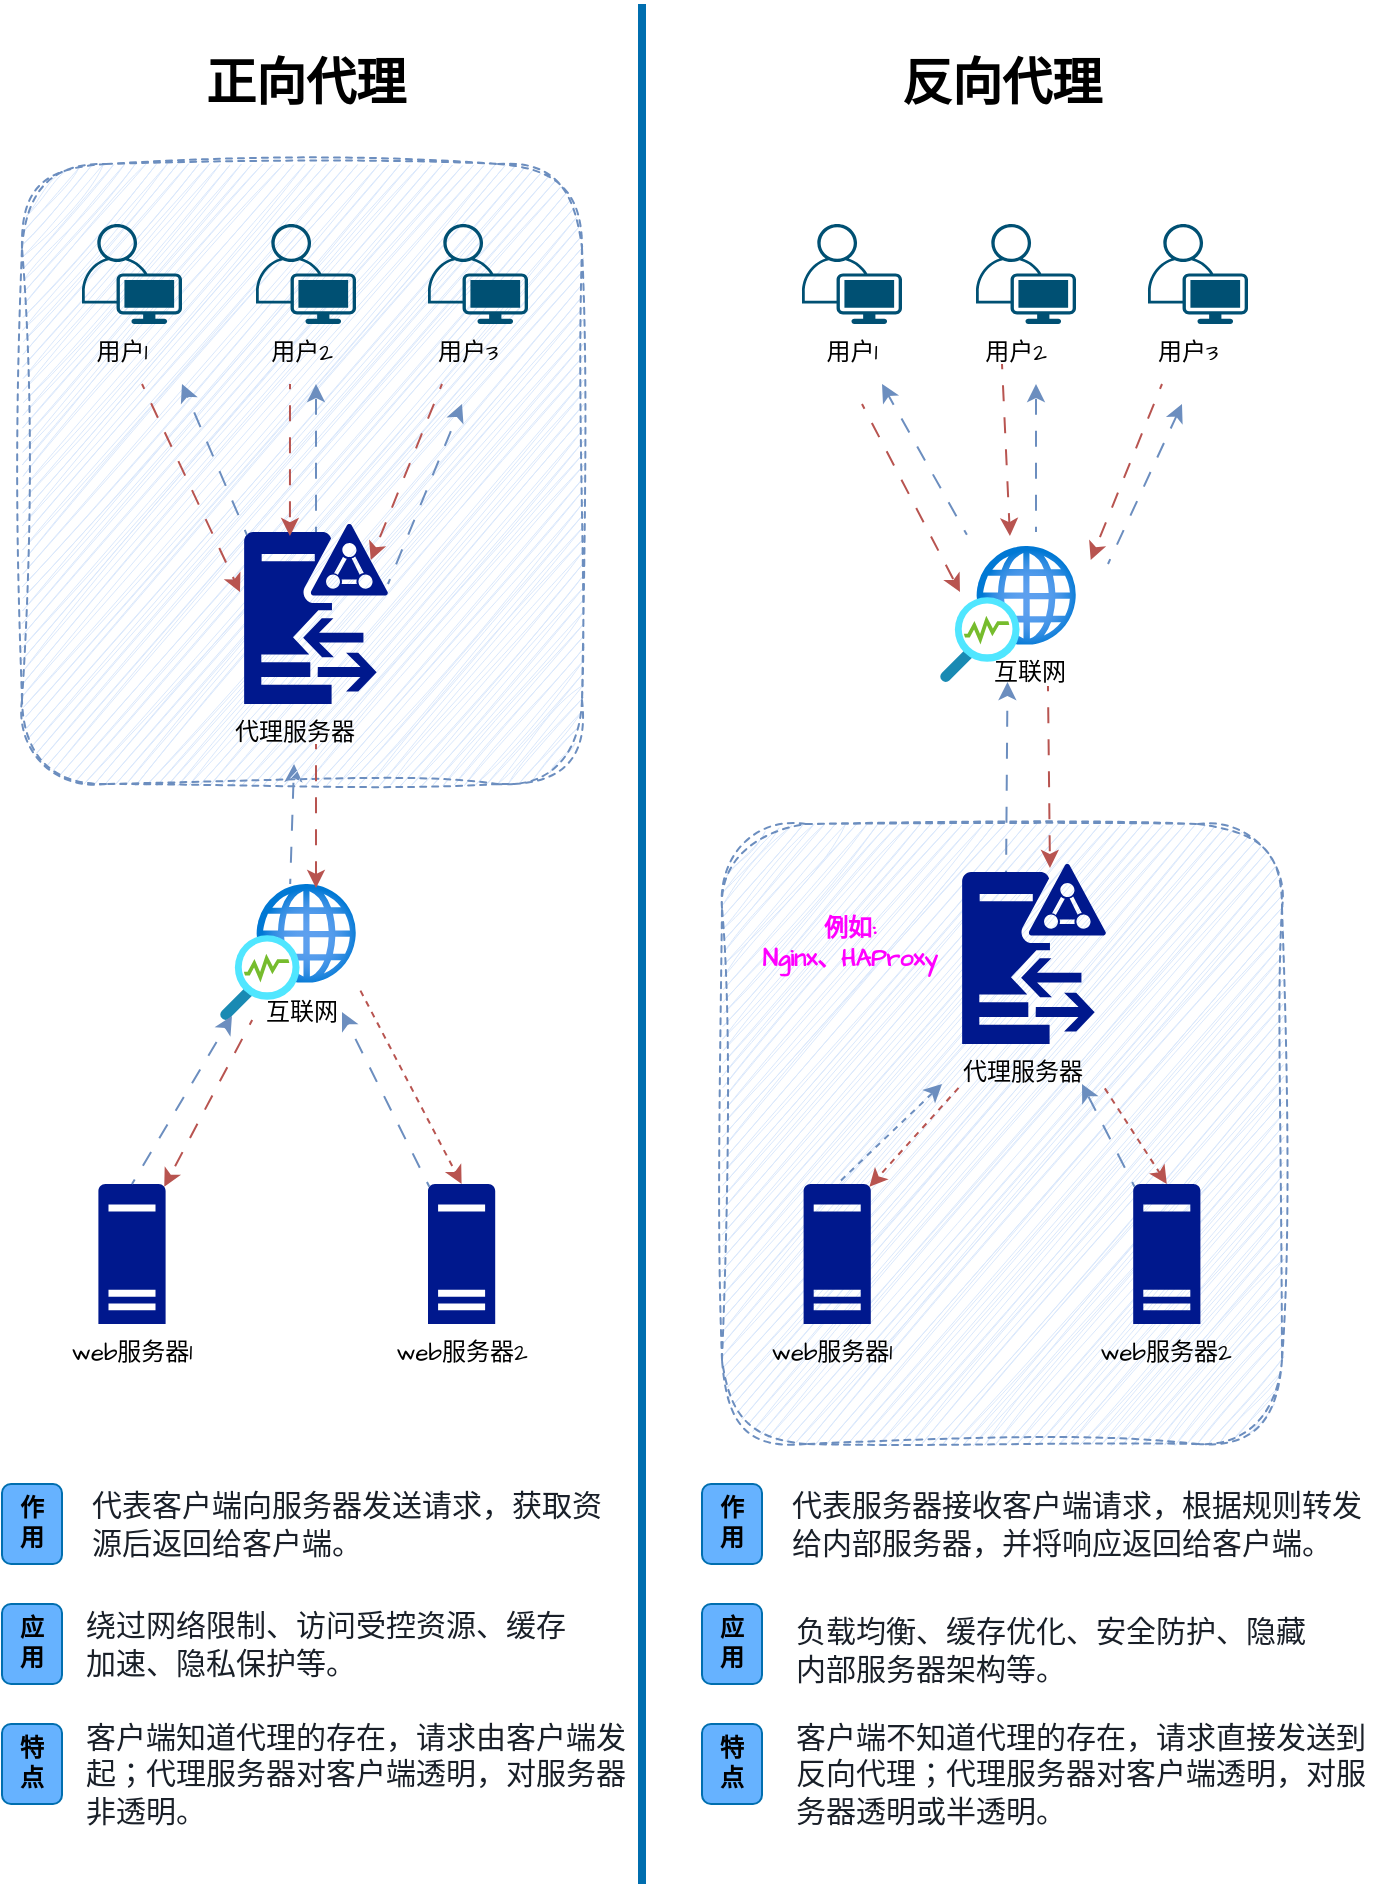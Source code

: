 <mxfile version="24.8.3">
  <diagram name="第 1 页" id="wM19efWY_wCf7CkMUwO7">
    <mxGraphModel dx="1710" dy="1083" grid="1" gridSize="10" guides="1" tooltips="1" connect="1" arrows="1" fold="1" page="1" pageScale="1" pageWidth="827" pageHeight="1169" math="0" shadow="0">
      <root>
        <mxCell id="0" />
        <mxCell id="1" parent="0" />
        <mxCell id="pKUqhJFQ7Gz_laTUtSQL-4" value="" style="points=[[0.35,0,0],[0.98,0.51,0],[1,0.71,0],[0.67,1,0],[0,0.795,0],[0,0.65,0]];verticalLabelPosition=bottom;sketch=0;html=1;verticalAlign=top;aspect=fixed;align=center;pointerEvents=1;shape=mxgraph.cisco19.user;fillColor=#005073;strokeColor=none;hachureGap=4;jiggle=2;curveFitting=1;fontFamily=Architects Daughter;fontSource=https%3A%2F%2Ffonts.googleapis.com%2Fcss%3Ffamily%3DArchitects%2BDaughter;" vertex="1" parent="1">
          <mxGeometry x="480" y="210" width="50" height="50" as="geometry" />
        </mxCell>
        <mxCell id="pKUqhJFQ7Gz_laTUtSQL-5" value="" style="points=[[0.35,0,0],[0.98,0.51,0],[1,0.71,0],[0.67,1,0],[0,0.795,0],[0,0.65,0]];verticalLabelPosition=bottom;sketch=0;html=1;verticalAlign=top;aspect=fixed;align=center;pointerEvents=1;shape=mxgraph.cisco19.user;fillColor=#005073;strokeColor=none;hachureGap=4;jiggle=2;curveFitting=1;fontFamily=Architects Daughter;fontSource=https%3A%2F%2Ffonts.googleapis.com%2Fcss%3Ffamily%3DArchitects%2BDaughter;" vertex="1" parent="1">
          <mxGeometry x="653" y="210" width="50" height="50" as="geometry" />
        </mxCell>
        <mxCell id="pKUqhJFQ7Gz_laTUtSQL-6" value="" style="points=[[0.35,0,0],[0.98,0.51,0],[1,0.71,0],[0.67,1,0],[0,0.795,0],[0,0.65,0]];verticalLabelPosition=bottom;sketch=0;html=1;verticalAlign=top;aspect=fixed;align=center;pointerEvents=1;shape=mxgraph.cisco19.user;fillColor=#005073;strokeColor=none;hachureGap=4;jiggle=2;curveFitting=1;fontFamily=Architects Daughter;fontSource=https%3A%2F%2Ffonts.googleapis.com%2Fcss%3Ffamily%3DArchitects%2BDaughter;" vertex="1" parent="1">
          <mxGeometry x="567" y="210" width="50" height="50" as="geometry" />
        </mxCell>
        <mxCell id="pKUqhJFQ7Gz_laTUtSQL-36" value="" style="rounded=0;hachureGap=4;orthogonalLoop=1;jettySize=auto;html=1;fontFamily=Architects Daughter;fontSource=https%3A%2F%2Ffonts.googleapis.com%2Fcss%3Ffamily%3DArchitects%2BDaughter;flowAnimation=1;fillColor=#dae8fc;strokeColor=#6c8ebf;" edge="1" parent="1" source="pKUqhJFQ7Gz_laTUtSQL-12" target="pKUqhJFQ7Gz_laTUtSQL-66">
          <mxGeometry relative="1" as="geometry">
            <mxPoint x="160" y="520" as="targetPoint" />
          </mxGeometry>
        </mxCell>
        <mxCell id="pKUqhJFQ7Gz_laTUtSQL-12" value="" style="image;aspect=fixed;html=1;points=[];align=center;fontSize=12;image=img/lib/azure2/networking/Network_Watcher.svg;sketch=1;hachureGap=4;jiggle=2;curveFitting=1;fontFamily=Architects Daughter;fontSource=https%3A%2F%2Ffonts.googleapis.com%2Fcss%3Ffamily%3DArchitects%2BDaughter;" vertex="1" parent="1">
          <mxGeometry x="189" y="540" width="68" height="68" as="geometry" />
        </mxCell>
        <mxCell id="pKUqhJFQ7Gz_laTUtSQL-14" value="" style="sketch=0;aspect=fixed;pointerEvents=1;shadow=0;dashed=0;html=1;strokeColor=none;labelPosition=center;verticalLabelPosition=bottom;verticalAlign=top;align=center;fillColor=#00188D;shape=mxgraph.mscae.enterprise.server_generic;hachureGap=4;jiggle=2;curveFitting=1;fontFamily=Architects Daughter;fontSource=https%3A%2F%2Ffonts.googleapis.com%2Fcss%3Ffamily%3DArchitects%2BDaughter;" vertex="1" parent="1">
          <mxGeometry x="128.2" y="690" width="33.6" height="70" as="geometry" />
        </mxCell>
        <mxCell id="pKUqhJFQ7Gz_laTUtSQL-15" value="" style="sketch=0;aspect=fixed;pointerEvents=1;shadow=0;dashed=0;html=1;strokeColor=none;labelPosition=center;verticalLabelPosition=bottom;verticalAlign=top;align=center;fillColor=#00188D;shape=mxgraph.mscae.enterprise.server_generic;hachureGap=4;jiggle=2;curveFitting=1;fontFamily=Architects Daughter;fontSource=https%3A%2F%2Ffonts.googleapis.com%2Fcss%3Ffamily%3DArchitects%2BDaughter;" vertex="1" parent="1">
          <mxGeometry x="293" y="690" width="33.6" height="70" as="geometry" />
        </mxCell>
        <mxCell id="pKUqhJFQ7Gz_laTUtSQL-16" style="rounded=0;hachureGap=4;orthogonalLoop=1;jettySize=auto;html=1;fontFamily=Architects Daughter;fontSource=https%3A%2F%2Ffonts.googleapis.com%2Fcss%3Ffamily%3DArchitects%2BDaughter;flowAnimation=1;fillColor=#f8cecc;strokeColor=#b85450;entryX=-0.028;entryY=0.378;entryDx=0;entryDy=0;entryPerimeter=0;" edge="1" parent="1">
          <mxGeometry relative="1" as="geometry">
            <mxPoint x="510" y="300" as="sourcePoint" />
            <mxPoint x="558.984" y="394.02" as="targetPoint" />
          </mxGeometry>
        </mxCell>
        <mxCell id="pKUqhJFQ7Gz_laTUtSQL-17" style="rounded=0;hachureGap=4;orthogonalLoop=1;jettySize=auto;html=1;entryX=0.319;entryY=0.067;entryDx=0;entryDy=0;entryPerimeter=0;fontFamily=Architects Daughter;fontSource=https%3A%2F%2Ffonts.googleapis.com%2Fcss%3Ffamily%3DArchitects%2BDaughter;flowAnimation=1;fillColor=#f8cecc;strokeColor=#b85450;" edge="1" parent="1">
          <mxGeometry relative="1" as="geometry">
            <mxPoint x="580" y="280" as="sourcePoint" />
            <mxPoint x="583.968" y="366.03" as="targetPoint" />
          </mxGeometry>
        </mxCell>
        <mxCell id="pKUqhJFQ7Gz_laTUtSQL-18" style="rounded=0;hachureGap=4;orthogonalLoop=1;jettySize=auto;html=1;entryX=0.88;entryY=0.2;entryDx=0;entryDy=0;entryPerimeter=0;fontFamily=Architects Daughter;fontSource=https%3A%2F%2Ffonts.googleapis.com%2Fcss%3Ffamily%3DArchitects%2BDaughter;flowAnimation=1;fillColor=#f8cecc;strokeColor=#b85450;" edge="1" parent="1">
          <mxGeometry relative="1" as="geometry">
            <mxPoint x="660" y="290" as="sourcePoint" />
            <mxPoint x="624.36" y="378" as="targetPoint" />
          </mxGeometry>
        </mxCell>
        <mxCell id="pKUqhJFQ7Gz_laTUtSQL-21" style="rounded=0;hachureGap=4;orthogonalLoop=1;jettySize=auto;html=1;exitX=0.02;exitY=0.06;exitDx=0;exitDy=0;exitPerimeter=0;fontFamily=Architects Daughter;fontSource=https%3A%2F%2Ffonts.googleapis.com%2Fcss%3Ffamily%3DArchitects%2BDaughter;flowAnimation=1;fillColor=#dae8fc;strokeColor=#6c8ebf;" edge="1" parent="1">
          <mxGeometry relative="1" as="geometry">
            <mxPoint x="562.44" y="365.4" as="sourcePoint" />
            <mxPoint x="520" y="290" as="targetPoint" />
          </mxGeometry>
        </mxCell>
        <mxCell id="pKUqhJFQ7Gz_laTUtSQL-22" style="rounded=0;hachureGap=4;orthogonalLoop=1;jettySize=auto;html=1;fontFamily=Architects Daughter;fontSource=https%3A%2F%2Ffonts.googleapis.com%2Fcss%3Ffamily%3DArchitects%2BDaughter;flowAnimation=1;fillColor=#dae8fc;strokeColor=#6c8ebf;" edge="1" parent="1">
          <mxGeometry relative="1" as="geometry">
            <mxPoint x="633" y="380" as="sourcePoint" />
            <mxPoint x="670" y="300" as="targetPoint" />
          </mxGeometry>
        </mxCell>
        <mxCell id="pKUqhJFQ7Gz_laTUtSQL-24" value="" style="rounded=1;whiteSpace=wrap;html=1;sketch=1;hachureGap=4;jiggle=2;curveFitting=1;fontFamily=Architects Daughter;fontSource=https%3A%2F%2Ffonts.googleapis.com%2Fcss%3Ffamily%3DArchitects%2BDaughter;dashed=1;fillColor=#dae8fc;strokeColor=#6c8ebf;" vertex="1" parent="1">
          <mxGeometry x="90" y="180" width="280" height="310" as="geometry" />
        </mxCell>
        <mxCell id="pKUqhJFQ7Gz_laTUtSQL-25" value="" style="points=[[0.35,0,0],[0.98,0.51,0],[1,0.71,0],[0.67,1,0],[0,0.795,0],[0,0.65,0]];verticalLabelPosition=bottom;sketch=0;html=1;verticalAlign=top;aspect=fixed;align=center;pointerEvents=1;shape=mxgraph.cisco19.user;fillColor=#005073;strokeColor=none;hachureGap=4;jiggle=2;curveFitting=1;fontFamily=Architects Daughter;fontSource=https%3A%2F%2Ffonts.googleapis.com%2Fcss%3Ffamily%3DArchitects%2BDaughter;" vertex="1" parent="1">
          <mxGeometry x="120" y="210" width="50" height="50" as="geometry" />
        </mxCell>
        <mxCell id="pKUqhJFQ7Gz_laTUtSQL-26" value="" style="points=[[0.35,0,0],[0.98,0.51,0],[1,0.71,0],[0.67,1,0],[0,0.795,0],[0,0.65,0]];verticalLabelPosition=bottom;sketch=0;html=1;verticalAlign=top;aspect=fixed;align=center;pointerEvents=1;shape=mxgraph.cisco19.user;fillColor=#005073;strokeColor=none;hachureGap=4;jiggle=2;curveFitting=1;fontFamily=Architects Daughter;fontSource=https%3A%2F%2Ffonts.googleapis.com%2Fcss%3Ffamily%3DArchitects%2BDaughter;" vertex="1" parent="1">
          <mxGeometry x="293" y="210" width="50" height="50" as="geometry" />
        </mxCell>
        <mxCell id="pKUqhJFQ7Gz_laTUtSQL-27" value="" style="points=[[0.35,0,0],[0.98,0.51,0],[1,0.71,0],[0.67,1,0],[0,0.795,0],[0,0.65,0]];verticalLabelPosition=bottom;sketch=0;html=1;verticalAlign=top;aspect=fixed;align=center;pointerEvents=1;shape=mxgraph.cisco19.user;fillColor=#005073;strokeColor=none;hachureGap=4;jiggle=2;curveFitting=1;fontFamily=Architects Daughter;fontSource=https%3A%2F%2Ffonts.googleapis.com%2Fcss%3Ffamily%3DArchitects%2BDaughter;" vertex="1" parent="1">
          <mxGeometry x="207" y="210" width="50" height="50" as="geometry" />
        </mxCell>
        <mxCell id="pKUqhJFQ7Gz_laTUtSQL-35" style="rounded=0;hachureGap=4;orthogonalLoop=1;jettySize=auto;html=1;fontFamily=Architects Daughter;fontSource=https%3A%2F%2Ffonts.googleapis.com%2Fcss%3Ffamily%3DArchitects%2BDaughter;entryX=0.706;entryY=0.029;entryDx=0;entryDy=0;entryPerimeter=0;flowAnimation=1;fillColor=#f8cecc;strokeColor=#b85450;" edge="1" parent="1" target="pKUqhJFQ7Gz_laTUtSQL-12">
          <mxGeometry relative="1" as="geometry">
            <mxPoint x="237" y="470" as="sourcePoint" />
          </mxGeometry>
        </mxCell>
        <mxCell id="pKUqhJFQ7Gz_laTUtSQL-28" value="" style="sketch=0;aspect=fixed;pointerEvents=1;shadow=0;dashed=0;html=1;strokeColor=none;labelPosition=center;verticalLabelPosition=bottom;verticalAlign=top;align=center;fillColor=#00188D;shape=mxgraph.mscae.enterprise.d;hachureGap=4;jiggle=2;curveFitting=1;fontFamily=Architects Daughter;fontSource=https%3A%2F%2Ffonts.googleapis.com%2Fcss%3Ffamily%3DArchitects%2BDaughter;" vertex="1" parent="1">
          <mxGeometry x="201" y="360" width="72" height="90" as="geometry" />
        </mxCell>
        <mxCell id="pKUqhJFQ7Gz_laTUtSQL-29" style="rounded=0;hachureGap=4;orthogonalLoop=1;jettySize=auto;html=1;fontFamily=Architects Daughter;fontSource=https%3A%2F%2Ffonts.googleapis.com%2Fcss%3Ffamily%3DArchitects%2BDaughter;flowAnimation=1;fillColor=#f8cecc;strokeColor=#b85450;entryX=-0.028;entryY=0.378;entryDx=0;entryDy=0;entryPerimeter=0;" edge="1" parent="1" target="pKUqhJFQ7Gz_laTUtSQL-28">
          <mxGeometry relative="1" as="geometry">
            <mxPoint x="193" y="400" as="targetPoint" />
            <mxPoint x="150" y="290" as="sourcePoint" />
          </mxGeometry>
        </mxCell>
        <mxCell id="pKUqhJFQ7Gz_laTUtSQL-30" style="rounded=0;hachureGap=4;orthogonalLoop=1;jettySize=auto;html=1;entryX=0.319;entryY=0.067;entryDx=0;entryDy=0;entryPerimeter=0;fontFamily=Architects Daughter;fontSource=https%3A%2F%2Ffonts.googleapis.com%2Fcss%3Ffamily%3DArchitects%2BDaughter;flowAnimation=1;fillColor=#f8cecc;strokeColor=#b85450;" edge="1" parent="1" target="pKUqhJFQ7Gz_laTUtSQL-28">
          <mxGeometry relative="1" as="geometry">
            <mxPoint x="224" y="290" as="sourcePoint" />
          </mxGeometry>
        </mxCell>
        <mxCell id="pKUqhJFQ7Gz_laTUtSQL-31" style="rounded=0;hachureGap=4;orthogonalLoop=1;jettySize=auto;html=1;entryX=0.88;entryY=0.2;entryDx=0;entryDy=0;entryPerimeter=0;fontFamily=Architects Daughter;fontSource=https%3A%2F%2Ffonts.googleapis.com%2Fcss%3Ffamily%3DArchitects%2BDaughter;flowAnimation=1;fillColor=#f8cecc;strokeColor=#b85450;" edge="1" parent="1" target="pKUqhJFQ7Gz_laTUtSQL-28">
          <mxGeometry relative="1" as="geometry">
            <mxPoint x="300" y="290" as="sourcePoint" />
          </mxGeometry>
        </mxCell>
        <mxCell id="pKUqhJFQ7Gz_laTUtSQL-32" style="rounded=0;hachureGap=4;orthogonalLoop=1;jettySize=auto;html=1;exitX=0.5;exitY=0.045;exitDx=0;exitDy=0;exitPerimeter=0;fontFamily=Architects Daughter;fontSource=https%3A%2F%2Ffonts.googleapis.com%2Fcss%3Ffamily%3DArchitects%2BDaughter;flowAnimation=1;strokeColor=#6c8ebf;fillColor=#dae8fc;" edge="1" parent="1" source="pKUqhJFQ7Gz_laTUtSQL-28">
          <mxGeometry relative="1" as="geometry">
            <mxPoint x="237" y="290" as="targetPoint" />
          </mxGeometry>
        </mxCell>
        <mxCell id="pKUqhJFQ7Gz_laTUtSQL-33" style="rounded=0;hachureGap=4;orthogonalLoop=1;jettySize=auto;html=1;exitX=0.02;exitY=0.06;exitDx=0;exitDy=0;exitPerimeter=0;fontFamily=Architects Daughter;fontSource=https%3A%2F%2Ffonts.googleapis.com%2Fcss%3Ffamily%3DArchitects%2BDaughter;flowAnimation=1;fillColor=#dae8fc;strokeColor=#6c8ebf;" edge="1" parent="1" source="pKUqhJFQ7Gz_laTUtSQL-28">
          <mxGeometry relative="1" as="geometry">
            <mxPoint x="170" y="290" as="targetPoint" />
          </mxGeometry>
        </mxCell>
        <mxCell id="pKUqhJFQ7Gz_laTUtSQL-34" style="rounded=0;hachureGap=4;orthogonalLoop=1;jettySize=auto;html=1;fontFamily=Architects Daughter;fontSource=https%3A%2F%2Ffonts.googleapis.com%2Fcss%3Ffamily%3DArchitects%2BDaughter;flowAnimation=1;fillColor=#dae8fc;strokeColor=#6c8ebf;" edge="1" parent="1">
          <mxGeometry relative="1" as="geometry">
            <mxPoint x="273" y="390" as="sourcePoint" />
            <mxPoint x="310" y="300" as="targetPoint" />
          </mxGeometry>
        </mxCell>
        <mxCell id="pKUqhJFQ7Gz_laTUtSQL-37" style="rounded=0;hachureGap=4;orthogonalLoop=1;jettySize=auto;html=1;exitX=0.5;exitY=0;exitDx=0;exitDy=0;exitPerimeter=0;entryX=0.088;entryY=0.971;entryDx=0;entryDy=0;entryPerimeter=0;fontFamily=Architects Daughter;fontSource=https%3A%2F%2Ffonts.googleapis.com%2Fcss%3Ffamily%3DArchitects%2BDaughter;fillColor=#dae8fc;strokeColor=#6c8ebf;flowAnimation=1;" edge="1" parent="1" source="pKUqhJFQ7Gz_laTUtSQL-14" target="pKUqhJFQ7Gz_laTUtSQL-12">
          <mxGeometry relative="1" as="geometry" />
        </mxCell>
        <mxCell id="pKUqhJFQ7Gz_laTUtSQL-38" style="rounded=0;hachureGap=4;orthogonalLoop=1;jettySize=auto;html=1;entryX=0.98;entryY=0.02;entryDx=0;entryDy=0;entryPerimeter=0;fontFamily=Architects Daughter;fontSource=https%3A%2F%2Ffonts.googleapis.com%2Fcss%3Ffamily%3DArchitects%2BDaughter;flowAnimation=1;fillColor=#f8cecc;strokeColor=#b85450;" edge="1" parent="1" source="pKUqhJFQ7Gz_laTUtSQL-12" target="pKUqhJFQ7Gz_laTUtSQL-14">
          <mxGeometry relative="1" as="geometry" />
        </mxCell>
        <mxCell id="pKUqhJFQ7Gz_laTUtSQL-39" style="rounded=0;hachureGap=4;orthogonalLoop=1;jettySize=auto;html=1;exitX=0.02;exitY=0.02;exitDx=0;exitDy=0;exitPerimeter=0;entryX=0.897;entryY=0.941;entryDx=0;entryDy=0;entryPerimeter=0;fontFamily=Architects Daughter;fontSource=https%3A%2F%2Ffonts.googleapis.com%2Fcss%3Ffamily%3DArchitects%2BDaughter;flowAnimation=1;fillColor=#dae8fc;strokeColor=#6c8ebf;" edge="1" parent="1" source="pKUqhJFQ7Gz_laTUtSQL-15" target="pKUqhJFQ7Gz_laTUtSQL-12">
          <mxGeometry relative="1" as="geometry" />
        </mxCell>
        <mxCell id="pKUqhJFQ7Gz_laTUtSQL-40" value="" style="endArrow=classic;html=1;rounded=0;hachureGap=4;fontFamily=Architects Daughter;fontSource=https%3A%2F%2Ffonts.googleapis.com%2Fcss%3Ffamily%3DArchitects%2BDaughter;exitX=1.015;exitY=0.75;exitDx=0;exitDy=0;exitPerimeter=0;entryX=0.5;entryY=0;entryDx=0;entryDy=0;entryPerimeter=0;flowAnimation=1;dashed=1;fillColor=#f8cecc;strokeColor=#b85450;" edge="1" parent="1" source="pKUqhJFQ7Gz_laTUtSQL-12" target="pKUqhJFQ7Gz_laTUtSQL-15">
          <mxGeometry width="50" height="50" relative="1" as="geometry">
            <mxPoint x="390" y="580" as="sourcePoint" />
            <mxPoint x="440" y="530" as="targetPoint" />
          </mxGeometry>
        </mxCell>
        <mxCell id="pKUqhJFQ7Gz_laTUtSQL-41" value="" style="rounded=1;whiteSpace=wrap;html=1;sketch=1;hachureGap=4;jiggle=2;curveFitting=1;fontFamily=Architects Daughter;fontSource=https%3A%2F%2Ffonts.googleapis.com%2Fcss%3Ffamily%3DArchitects%2BDaughter;dashed=1;fillColor=#dae8fc;strokeColor=#6c8ebf;" vertex="1" parent="1">
          <mxGeometry x="440" y="510" width="280" height="310" as="geometry" />
        </mxCell>
        <mxCell id="pKUqhJFQ7Gz_laTUtSQL-51" style="rounded=0;hachureGap=4;orthogonalLoop=1;jettySize=auto;html=1;exitX=0.306;exitY=0.067;exitDx=0;exitDy=0;exitPerimeter=0;fontFamily=Architects Daughter;fontSource=https%3A%2F%2Ffonts.googleapis.com%2Fcss%3Ffamily%3DArchitects%2BDaughter;flowAnimation=1;fillColor=#dae8fc;strokeColor=#6c8ebf;" edge="1" parent="1" source="pKUqhJFQ7Gz_laTUtSQL-43" target="pKUqhJFQ7Gz_laTUtSQL-46">
          <mxGeometry relative="1" as="geometry" />
        </mxCell>
        <mxCell id="pKUqhJFQ7Gz_laTUtSQL-43" value="" style="sketch=0;aspect=fixed;pointerEvents=1;shadow=0;dashed=0;html=1;strokeColor=none;labelPosition=center;verticalLabelPosition=bottom;verticalAlign=top;align=center;fillColor=#00188D;shape=mxgraph.mscae.enterprise.d;hachureGap=4;jiggle=2;curveFitting=1;fontFamily=Architects Daughter;fontSource=https%3A%2F%2Ffonts.googleapis.com%2Fcss%3Ffamily%3DArchitects%2BDaughter;" vertex="1" parent="1">
          <mxGeometry x="560" y="530" width="72" height="90" as="geometry" />
        </mxCell>
        <mxCell id="pKUqhJFQ7Gz_laTUtSQL-44" value="" style="sketch=0;aspect=fixed;pointerEvents=1;shadow=0;dashed=0;html=1;strokeColor=none;labelPosition=center;verticalLabelPosition=bottom;verticalAlign=top;align=center;fillColor=#00188D;shape=mxgraph.mscae.enterprise.server_generic;hachureGap=4;jiggle=2;curveFitting=1;fontFamily=Architects Daughter;fontSource=https%3A%2F%2Ffonts.googleapis.com%2Fcss%3Ffamily%3DArchitects%2BDaughter;" vertex="1" parent="1">
          <mxGeometry x="480.8" y="690" width="33.6" height="70" as="geometry" />
        </mxCell>
        <mxCell id="pKUqhJFQ7Gz_laTUtSQL-45" value="" style="sketch=0;aspect=fixed;pointerEvents=1;shadow=0;dashed=0;html=1;strokeColor=none;labelPosition=center;verticalLabelPosition=bottom;verticalAlign=top;align=center;fillColor=#00188D;shape=mxgraph.mscae.enterprise.server_generic;hachureGap=4;jiggle=2;curveFitting=1;fontFamily=Architects Daughter;fontSource=https%3A%2F%2Ffonts.googleapis.com%2Fcss%3Ffamily%3DArchitects%2BDaughter;" vertex="1" parent="1">
          <mxGeometry x="645.6" y="690" width="33.6" height="70" as="geometry" />
        </mxCell>
        <mxCell id="pKUqhJFQ7Gz_laTUtSQL-46" value="" style="image;aspect=fixed;html=1;points=[];align=center;fontSize=12;image=img/lib/azure2/networking/Network_Watcher.svg;sketch=1;hachureGap=4;jiggle=2;curveFitting=1;fontFamily=Architects Daughter;fontSource=https%3A%2F%2Ffonts.googleapis.com%2Fcss%3Ffamily%3DArchitects%2BDaughter;" vertex="1" parent="1">
          <mxGeometry x="549" y="371" width="68" height="68" as="geometry" />
        </mxCell>
        <mxCell id="pKUqhJFQ7Gz_laTUtSQL-47" style="rounded=0;hachureGap=4;orthogonalLoop=1;jettySize=auto;html=1;exitX=0.5;exitY=0;exitDx=0;exitDy=0;exitPerimeter=0;fontFamily=Architects Daughter;fontSource=https%3A%2F%2Ffonts.googleapis.com%2Fcss%3Ffamily%3DArchitects%2BDaughter;dashed=1;flowAnimation=1;fillColor=#dae8fc;strokeColor=#6c8ebf;" edge="1" parent="1" source="pKUqhJFQ7Gz_laTUtSQL-44">
          <mxGeometry relative="1" as="geometry">
            <mxPoint x="550" y="640" as="targetPoint" />
          </mxGeometry>
        </mxCell>
        <mxCell id="pKUqhJFQ7Gz_laTUtSQL-48" style="rounded=0;hachureGap=4;orthogonalLoop=1;jettySize=auto;html=1;entryX=0.98;entryY=0.02;entryDx=0;entryDy=0;entryPerimeter=0;fontFamily=Architects Daughter;fontSource=https%3A%2F%2Ffonts.googleapis.com%2Fcss%3Ffamily%3DArchitects%2BDaughter;flowAnimation=1;dashed=1;fillColor=#f8cecc;strokeColor=#b85450;" edge="1" parent="1" target="pKUqhJFQ7Gz_laTUtSQL-44">
          <mxGeometry relative="1" as="geometry">
            <mxPoint x="560" y="640" as="sourcePoint" />
          </mxGeometry>
        </mxCell>
        <mxCell id="pKUqhJFQ7Gz_laTUtSQL-49" style="rounded=0;hachureGap=4;orthogonalLoop=1;jettySize=auto;html=1;exitX=0.02;exitY=0.02;exitDx=0;exitDy=0;exitPerimeter=0;fontFamily=Architects Daughter;fontSource=https%3A%2F%2Ffonts.googleapis.com%2Fcss%3Ffamily%3DArchitects%2BDaughter;flowAnimation=1;fillColor=#dae8fc;strokeColor=#6c8ebf;" edge="1" parent="1" source="pKUqhJFQ7Gz_laTUtSQL-45">
          <mxGeometry relative="1" as="geometry">
            <mxPoint x="620" y="640" as="targetPoint" />
          </mxGeometry>
        </mxCell>
        <mxCell id="pKUqhJFQ7Gz_laTUtSQL-50" style="rounded=0;hachureGap=4;orthogonalLoop=1;jettySize=auto;html=1;entryX=0.5;entryY=0;entryDx=0;entryDy=0;entryPerimeter=0;fontFamily=Architects Daughter;fontSource=https%3A%2F%2Ffonts.googleapis.com%2Fcss%3Ffamily%3DArchitects%2BDaughter;flowAnimation=1;dashed=1;fillColor=#f8cecc;strokeColor=#b85450;" edge="1" parent="1" target="pKUqhJFQ7Gz_laTUtSQL-45">
          <mxGeometry relative="1" as="geometry">
            <mxPoint x="630" y="640" as="sourcePoint" />
          </mxGeometry>
        </mxCell>
        <mxCell id="pKUqhJFQ7Gz_laTUtSQL-52" value="" style="endArrow=classic;html=1;rounded=0;hachureGap=4;fontFamily=Architects Daughter;fontSource=https%3A%2F%2Ffonts.googleapis.com%2Fcss%3Ffamily%3DArchitects%2BDaughter;exitX=0.794;exitY=1.029;exitDx=0;exitDy=0;exitPerimeter=0;entryX=0.611;entryY=0.022;entryDx=0;entryDy=0;entryPerimeter=0;flowAnimation=1;fillColor=#f8cecc;strokeColor=#b85450;" edge="1" parent="1" source="pKUqhJFQ7Gz_laTUtSQL-46" target="pKUqhJFQ7Gz_laTUtSQL-43">
          <mxGeometry width="50" height="50" relative="1" as="geometry">
            <mxPoint x="500" y="580" as="sourcePoint" />
            <mxPoint x="550" y="530" as="targetPoint" />
          </mxGeometry>
        </mxCell>
        <mxCell id="pKUqhJFQ7Gz_laTUtSQL-53" value="" style="endArrow=none;html=1;rounded=0;hachureGap=4;fontFamily=Architects Daughter;fontSource=https%3A%2F%2Ffonts.googleapis.com%2Fcss%3Ffamily%3DArchitects%2BDaughter;fillColor=#1ba1e2;strokeColor=#006EAF;strokeWidth=4;" edge="1" parent="1">
          <mxGeometry width="50" height="50" relative="1" as="geometry">
            <mxPoint x="400" y="1040" as="sourcePoint" />
            <mxPoint x="400" y="100" as="targetPoint" />
          </mxGeometry>
        </mxCell>
        <mxCell id="pKUqhJFQ7Gz_laTUtSQL-54" value="用户1" style="text;html=1;align=center;verticalAlign=middle;whiteSpace=wrap;rounded=0;fontFamily=Architects Daughter;fontSource=https%3A%2F%2Ffonts.googleapis.com%2Fcss%3Ffamily%3DArchitects%2BDaughter;" vertex="1" parent="1">
          <mxGeometry x="110" y="260" width="60" height="30" as="geometry" />
        </mxCell>
        <mxCell id="pKUqhJFQ7Gz_laTUtSQL-55" value="用户2" style="text;html=1;align=center;verticalAlign=middle;whiteSpace=wrap;rounded=0;fontFamily=Architects Daughter;fontSource=https%3A%2F%2Ffonts.googleapis.com%2Fcss%3Ffamily%3DArchitects%2BDaughter;" vertex="1" parent="1">
          <mxGeometry x="200" y="260" width="60" height="30" as="geometry" />
        </mxCell>
        <mxCell id="pKUqhJFQ7Gz_laTUtSQL-56" value="用户3" style="text;html=1;align=center;verticalAlign=middle;whiteSpace=wrap;rounded=0;fontFamily=Architects Daughter;fontSource=https%3A%2F%2Ffonts.googleapis.com%2Fcss%3Ffamily%3DArchitects%2BDaughter;" vertex="1" parent="1">
          <mxGeometry x="283" y="260" width="60" height="30" as="geometry" />
        </mxCell>
        <mxCell id="pKUqhJFQ7Gz_laTUtSQL-57" value="用户1" style="text;html=1;align=center;verticalAlign=middle;whiteSpace=wrap;rounded=0;fontFamily=Architects Daughter;fontSource=https%3A%2F%2Ffonts.googleapis.com%2Fcss%3Ffamily%3DArchitects%2BDaughter;" vertex="1" parent="1">
          <mxGeometry x="475" y="260" width="60" height="30" as="geometry" />
        </mxCell>
        <mxCell id="pKUqhJFQ7Gz_laTUtSQL-60" value="用户3" style="text;html=1;align=center;verticalAlign=middle;whiteSpace=wrap;rounded=0;fontFamily=Architects Daughter;fontSource=https%3A%2F%2Ffonts.googleapis.com%2Fcss%3Ffamily%3DArchitects%2BDaughter;" vertex="1" parent="1">
          <mxGeometry x="643" y="260" width="60" height="30" as="geometry" />
        </mxCell>
        <mxCell id="pKUqhJFQ7Gz_laTUtSQL-61" value="" style="rounded=0;hachureGap=4;orthogonalLoop=1;jettySize=auto;html=1;exitX=0.5;exitY=0.045;exitDx=0;exitDy=0;exitPerimeter=0;fontFamily=Architects Daughter;fontSource=https%3A%2F%2Ffonts.googleapis.com%2Fcss%3Ffamily%3DArchitects%2BDaughter;flowAnimation=1;strokeColor=#6c8ebf;fillColor=#dae8fc;" edge="1" parent="1">
          <mxGeometry relative="1" as="geometry">
            <mxPoint x="597" y="364.05" as="sourcePoint" />
            <mxPoint x="597" y="290" as="targetPoint" />
          </mxGeometry>
        </mxCell>
        <mxCell id="pKUqhJFQ7Gz_laTUtSQL-58" value="用户2" style="text;html=1;align=center;verticalAlign=middle;whiteSpace=wrap;rounded=0;fontFamily=Architects Daughter;fontSource=https%3A%2F%2Ffonts.googleapis.com%2Fcss%3Ffamily%3DArchitects%2BDaughter;" vertex="1" parent="1">
          <mxGeometry x="557" y="260" width="60" height="30" as="geometry" />
        </mxCell>
        <mxCell id="pKUqhJFQ7Gz_laTUtSQL-66" value="代理服务器" style="text;html=1;align=center;verticalAlign=middle;whiteSpace=wrap;rounded=0;fontFamily=Architects Daughter;fontSource=https%3A%2F%2Ffonts.googleapis.com%2Fcss%3Ffamily%3DArchitects%2BDaughter;" vertex="1" parent="1">
          <mxGeometry x="193" y="450" width="67" height="30" as="geometry" />
        </mxCell>
        <mxCell id="pKUqhJFQ7Gz_laTUtSQL-67" value="代理服务器" style="text;html=1;align=center;verticalAlign=middle;whiteSpace=wrap;rounded=0;fontFamily=Architects Daughter;fontSource=https%3A%2F%2Ffonts.googleapis.com%2Fcss%3Ffamily%3DArchitects%2BDaughter;" vertex="1" parent="1">
          <mxGeometry x="557" y="620" width="67" height="30" as="geometry" />
        </mxCell>
        <mxCell id="pKUqhJFQ7Gz_laTUtSQL-68" value="互联网" style="text;html=1;align=center;verticalAlign=middle;whiteSpace=wrap;rounded=0;fontFamily=Architects Daughter;fontSource=https%3A%2F%2Ffonts.googleapis.com%2Fcss%3Ffamily%3DArchitects%2BDaughter;" vertex="1" parent="1">
          <mxGeometry x="564" y="420" width="60" height="30" as="geometry" />
        </mxCell>
        <mxCell id="pKUqhJFQ7Gz_laTUtSQL-69" value="互联网" style="text;html=1;align=center;verticalAlign=middle;whiteSpace=wrap;rounded=0;fontFamily=Architects Daughter;fontSource=https%3A%2F%2Ffonts.googleapis.com%2Fcss%3Ffamily%3DArchitects%2BDaughter;" vertex="1" parent="1">
          <mxGeometry x="200" y="590" width="60" height="30" as="geometry" />
        </mxCell>
        <mxCell id="pKUqhJFQ7Gz_laTUtSQL-70" value="web服务器1" style="text;html=1;align=center;verticalAlign=middle;whiteSpace=wrap;rounded=0;fontFamily=Architects Daughter;fontSource=https%3A%2F%2Ffonts.googleapis.com%2Fcss%3Ffamily%3DArchitects%2BDaughter;" vertex="1" parent="1">
          <mxGeometry x="110" y="760" width="70" height="30" as="geometry" />
        </mxCell>
        <mxCell id="pKUqhJFQ7Gz_laTUtSQL-71" value="web服务器1" style="text;html=1;align=center;verticalAlign=middle;whiteSpace=wrap;rounded=0;fontFamily=Architects Daughter;fontSource=https%3A%2F%2Ffonts.googleapis.com%2Fcss%3Ffamily%3DArchitects%2BDaughter;" vertex="1" parent="1">
          <mxGeometry x="460" y="760" width="70" height="30" as="geometry" />
        </mxCell>
        <mxCell id="pKUqhJFQ7Gz_laTUtSQL-72" value="web服务器2" style="text;html=1;align=center;verticalAlign=middle;whiteSpace=wrap;rounded=0;fontFamily=Architects Daughter;fontSource=https%3A%2F%2Ffonts.googleapis.com%2Fcss%3Ffamily%3DArchitects%2BDaughter;" vertex="1" parent="1">
          <mxGeometry x="274.8" y="760" width="70" height="30" as="geometry" />
        </mxCell>
        <mxCell id="pKUqhJFQ7Gz_laTUtSQL-73" value="web服务器2" style="text;html=1;align=center;verticalAlign=middle;whiteSpace=wrap;rounded=0;fontFamily=Architects Daughter;fontSource=https%3A%2F%2Ffonts.googleapis.com%2Fcss%3Ffamily%3DArchitects%2BDaughter;" vertex="1" parent="1">
          <mxGeometry x="627.4" y="760" width="70" height="30" as="geometry" />
        </mxCell>
        <mxCell id="pKUqhJFQ7Gz_laTUtSQL-74" value="&lt;b&gt;&lt;font color=&quot;#ff00ff&quot;&gt;例如:&lt;br&gt;Nginx、HAProxy&lt;/font&gt;&lt;/b&gt;" style="text;html=1;align=center;verticalAlign=middle;whiteSpace=wrap;rounded=0;fontFamily=Architects Daughter;fontSource=https%3A%2F%2Ffonts.googleapis.com%2Fcss%3Ffamily%3DArchitects%2BDaughter;" vertex="1" parent="1">
          <mxGeometry x="459" y="555" width="90" height="30" as="geometry" />
        </mxCell>
        <mxCell id="pKUqhJFQ7Gz_laTUtSQL-75" value="&lt;b&gt;&lt;font style=&quot;font-size: 25px;&quot;&gt;正向代理&lt;/font&gt;&lt;/b&gt;" style="text;html=1;align=center;verticalAlign=middle;whiteSpace=wrap;rounded=0;fontFamily=Architects Daughter;fontSource=https%3A%2F%2Ffonts.googleapis.com%2Fcss%3Ffamily%3DArchitects%2BDaughter;" vertex="1" parent="1">
          <mxGeometry x="162" y="120" width="140" height="40" as="geometry" />
        </mxCell>
        <mxCell id="pKUqhJFQ7Gz_laTUtSQL-76" value="&lt;b&gt;&lt;font style=&quot;font-size: 25px;&quot;&gt;反向代理&lt;/font&gt;&lt;/b&gt;" style="text;html=1;align=center;verticalAlign=middle;whiteSpace=wrap;rounded=0;fontFamily=Architects Daughter;fontSource=https%3A%2F%2Ffonts.googleapis.com%2Fcss%3Ffamily%3DArchitects%2BDaughter;" vertex="1" parent="1">
          <mxGeometry x="510" y="120" width="140" height="40" as="geometry" />
        </mxCell>
        <mxCell id="pKUqhJFQ7Gz_laTUtSQL-77" value="&lt;font color=&quot;#000000&quot;&gt;&lt;b&gt;作&lt;br&gt;用&lt;/b&gt;&lt;/font&gt;" style="rounded=1;whiteSpace=wrap;html=1;hachureGap=4;fontFamily=Architects Daughter;fontSource=https%3A%2F%2Ffonts.googleapis.com%2Fcss%3Ffamily%3DArchitects%2BDaughter;shadow=0;fillColor=#66B2FF;strokeColor=#006EAF;fontColor=#ffffff;" vertex="1" parent="1">
          <mxGeometry x="80" y="840" width="30" height="40" as="geometry" />
        </mxCell>
        <mxCell id="pKUqhJFQ7Gz_laTUtSQL-78" value="&lt;font color=&quot;#000000&quot;&gt;&lt;b&gt;应&lt;br&gt;用&lt;br&gt;&lt;/b&gt;&lt;/font&gt;" style="rounded=1;whiteSpace=wrap;html=1;hachureGap=4;fontFamily=Architects Daughter;fontSource=https%3A%2F%2Ffonts.googleapis.com%2Fcss%3Ffamily%3DArchitects%2BDaughter;shadow=0;fillColor=#66B2FF;strokeColor=#006EAF;fontColor=#ffffff;" vertex="1" parent="1">
          <mxGeometry x="80" y="900" width="30" height="40" as="geometry" />
        </mxCell>
        <mxCell id="pKUqhJFQ7Gz_laTUtSQL-79" value="&lt;font color=&quot;#000000&quot;&gt;&lt;b&gt;特&lt;br&gt;点&lt;br&gt;&lt;/b&gt;&lt;/font&gt;" style="rounded=1;whiteSpace=wrap;html=1;hachureGap=4;fontFamily=Architects Daughter;fontSource=https%3A%2F%2Ffonts.googleapis.com%2Fcss%3Ffamily%3DArchitects%2BDaughter;shadow=0;fillColor=#66B2FF;strokeColor=#006EAF;fontColor=#ffffff;" vertex="1" parent="1">
          <mxGeometry x="80" y="960" width="30" height="40" as="geometry" />
        </mxCell>
        <mxCell id="pKUqhJFQ7Gz_laTUtSQL-80" value="&lt;span style=&quot;color: rgb(26, 32, 41); font-family: -apple-system, &amp;quot;system-ui&amp;quot;, &amp;quot;Segoe UI&amp;quot;, &amp;quot;Noto Sans&amp;quot;, Helvetica, Arial, sans-serif, &amp;quot;Apple Color Emoji&amp;quot;, &amp;quot;Segoe UI Emoji&amp;quot;; font-size: 15px; background-color: rgb(255, 255, 255);&quot;&gt;代表客户端向服务器发送请求，获取资源后返回给客户端。&lt;/span&gt;" style="text;html=1;align=left;verticalAlign=middle;whiteSpace=wrap;rounded=0;fontFamily=Architects Daughter;fontSource=https%3A%2F%2Ffonts.googleapis.com%2Fcss%3Ffamily%3DArchitects%2BDaughter;" vertex="1" parent="1">
          <mxGeometry x="123" y="845" width="257" height="30" as="geometry" />
        </mxCell>
        <mxCell id="pKUqhJFQ7Gz_laTUtSQL-81" value="&lt;span style=&quot;color: rgb(26, 32, 41); font-family: -apple-system, &amp;quot;system-ui&amp;quot;, &amp;quot;Segoe UI&amp;quot;, &amp;quot;Noto Sans&amp;quot;, Helvetica, Arial, sans-serif, &amp;quot;Apple Color Emoji&amp;quot;, &amp;quot;Segoe UI Emoji&amp;quot;; font-size: 15px; background-color: rgb(255, 255, 255);&quot;&gt;绕过网络限制、访问受控资源、缓存加速、隐私保护等。&lt;/span&gt;" style="text;html=1;align=left;verticalAlign=middle;whiteSpace=wrap;rounded=0;fontFamily=Architects Daughter;fontSource=https%3A%2F%2Ffonts.googleapis.com%2Fcss%3Ffamily%3DArchitects%2BDaughter;" vertex="1" parent="1">
          <mxGeometry x="120.0" y="905" width="251.8" height="30" as="geometry" />
        </mxCell>
        <mxCell id="pKUqhJFQ7Gz_laTUtSQL-82" value="&lt;span style=&quot;color: rgb(26, 32, 41); font-family: -apple-system, &amp;quot;system-ui&amp;quot;, &amp;quot;Segoe UI&amp;quot;, &amp;quot;Noto Sans&amp;quot;, Helvetica, Arial, sans-serif, &amp;quot;Apple Color Emoji&amp;quot;, &amp;quot;Segoe UI Emoji&amp;quot;; font-size: 15px; background-color: rgb(255, 255, 255);&quot;&gt;客户端知道代理的存在，请求由客户端发起；代理服务器对客户端透明，对服务器非透明。&lt;/span&gt;" style="text;html=1;align=left;verticalAlign=middle;whiteSpace=wrap;rounded=0;fontFamily=Architects Daughter;fontSource=https%3A%2F%2Ffonts.googleapis.com%2Fcss%3Ffamily%3DArchitects%2BDaughter;" vertex="1" parent="1">
          <mxGeometry x="120" y="970" width="280" height="30" as="geometry" />
        </mxCell>
        <mxCell id="pKUqhJFQ7Gz_laTUtSQL-83" value="&lt;font color=&quot;#000000&quot;&gt;&lt;b&gt;作&lt;br&gt;用&lt;/b&gt;&lt;/font&gt;" style="rounded=1;whiteSpace=wrap;html=1;hachureGap=4;fontFamily=Architects Daughter;fontSource=https%3A%2F%2Ffonts.googleapis.com%2Fcss%3Ffamily%3DArchitects%2BDaughter;shadow=0;fillColor=#66B2FF;strokeColor=#006EAF;fontColor=#ffffff;" vertex="1" parent="1">
          <mxGeometry x="430" y="840" width="30" height="40" as="geometry" />
        </mxCell>
        <mxCell id="pKUqhJFQ7Gz_laTUtSQL-84" value="&lt;font color=&quot;#000000&quot;&gt;&lt;b&gt;应&lt;br&gt;用&lt;br&gt;&lt;/b&gt;&lt;/font&gt;" style="rounded=1;whiteSpace=wrap;html=1;hachureGap=4;fontFamily=Architects Daughter;fontSource=https%3A%2F%2Ffonts.googleapis.com%2Fcss%3Ffamily%3DArchitects%2BDaughter;shadow=0;fillColor=#66B2FF;strokeColor=#006EAF;fontColor=#ffffff;" vertex="1" parent="1">
          <mxGeometry x="430" y="900" width="30" height="40" as="geometry" />
        </mxCell>
        <mxCell id="pKUqhJFQ7Gz_laTUtSQL-85" value="&lt;font color=&quot;#000000&quot;&gt;&lt;b&gt;特&lt;br&gt;点&lt;br&gt;&lt;/b&gt;&lt;/font&gt;" style="rounded=1;whiteSpace=wrap;html=1;hachureGap=4;fontFamily=Architects Daughter;fontSource=https%3A%2F%2Ffonts.googleapis.com%2Fcss%3Ffamily%3DArchitects%2BDaughter;shadow=0;fillColor=#66B2FF;strokeColor=#006EAF;fontColor=#ffffff;" vertex="1" parent="1">
          <mxGeometry x="430" y="960" width="30" height="40" as="geometry" />
        </mxCell>
        <mxCell id="pKUqhJFQ7Gz_laTUtSQL-86" value="&lt;span style=&quot;color: rgb(26, 32, 41); font-family: -apple-system, &amp;quot;system-ui&amp;quot;, &amp;quot;Segoe UI&amp;quot;, &amp;quot;Noto Sans&amp;quot;, Helvetica, Arial, sans-serif, &amp;quot;Apple Color Emoji&amp;quot;, &amp;quot;Segoe UI Emoji&amp;quot;; font-size: 15px; background-color: rgb(255, 255, 255);&quot;&gt;代表服务器接收客户端请求，根据规则转发给内部服务器，并将响应返回给客户端。&lt;/span&gt;" style="text;html=1;align=left;verticalAlign=middle;whiteSpace=wrap;rounded=0;fontFamily=Architects Daughter;fontSource=https%3A%2F%2Ffonts.googleapis.com%2Fcss%3Ffamily%3DArchitects%2BDaughter;" vertex="1" parent="1">
          <mxGeometry x="473" y="845" width="287" height="30" as="geometry" />
        </mxCell>
        <mxCell id="pKUqhJFQ7Gz_laTUtSQL-87" value="&lt;span style=&quot;color: rgb(26, 32, 41); font-family: -apple-system, &amp;quot;system-ui&amp;quot;, &amp;quot;Segoe UI&amp;quot;, &amp;quot;Noto Sans&amp;quot;, Helvetica, Arial, sans-serif, &amp;quot;Apple Color Emoji&amp;quot;, &amp;quot;Segoe UI Emoji&amp;quot;; font-size: 15px; background-color: rgb(255, 255, 255);&quot;&gt;负载均衡、缓存优化、安全防护、隐藏内部服务器架构等。&lt;/span&gt;" style="text;html=1;align=left;verticalAlign=middle;whiteSpace=wrap;rounded=0;fontFamily=Architects Daughter;fontSource=https%3A%2F%2Ffonts.googleapis.com%2Fcss%3Ffamily%3DArchitects%2BDaughter;" vertex="1" parent="1">
          <mxGeometry x="475" y="905" width="260" height="35" as="geometry" />
        </mxCell>
        <mxCell id="pKUqhJFQ7Gz_laTUtSQL-88" value="&lt;span style=&quot;color: rgb(26, 32, 41); font-family: -apple-system, &amp;quot;system-ui&amp;quot;, &amp;quot;Segoe UI&amp;quot;, &amp;quot;Noto Sans&amp;quot;, Helvetica, Arial, sans-serif, &amp;quot;Apple Color Emoji&amp;quot;, &amp;quot;Segoe UI Emoji&amp;quot;; font-size: 15px; background-color: rgb(255, 255, 255);&quot;&gt;客户端不知道代理的存在，请求直接发送到反向代理；代理服务器对客户端透明，对服务器透明或半透明。&lt;/span&gt;" style="text;html=1;align=left;verticalAlign=middle;whiteSpace=wrap;rounded=0;fontFamily=Architects Daughter;fontSource=https%3A%2F%2Ffonts.googleapis.com%2Fcss%3Ffamily%3DArchitects%2BDaughter;" vertex="1" parent="1">
          <mxGeometry x="475" y="970" width="295" height="30" as="geometry" />
        </mxCell>
      </root>
    </mxGraphModel>
  </diagram>
</mxfile>
